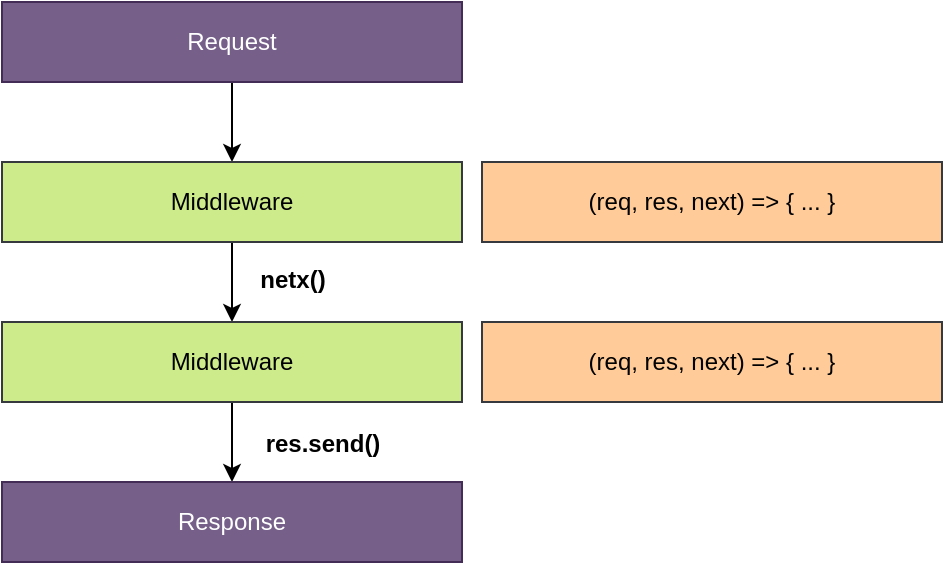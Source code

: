 <mxfile version="22.1.16" type="device">
  <diagram name="Page-1" id="BfcYwpHdAUteODETZYKs">
    <mxGraphModel dx="1084" dy="951" grid="1" gridSize="10" guides="1" tooltips="1" connect="1" arrows="1" fold="1" page="1" pageScale="1" pageWidth="850" pageHeight="1100" math="0" shadow="0">
      <root>
        <mxCell id="0" />
        <mxCell id="1" parent="0" />
        <mxCell id="XAtdTdfQDD7QZTjps_tC-5" style="edgeStyle=orthogonalEdgeStyle;rounded=0;orthogonalLoop=1;jettySize=auto;html=1;entryX=0.5;entryY=0;entryDx=0;entryDy=0;" edge="1" parent="1" source="XAtdTdfQDD7QZTjps_tC-1" target="XAtdTdfQDD7QZTjps_tC-2">
          <mxGeometry relative="1" as="geometry" />
        </mxCell>
        <mxCell id="XAtdTdfQDD7QZTjps_tC-1" value="Request" style="rounded=0;whiteSpace=wrap;html=1;fillColor=#76608a;fontColor=#ffffff;strokeColor=#432D57;" vertex="1" parent="1">
          <mxGeometry x="400" y="300" width="230" height="40" as="geometry" />
        </mxCell>
        <mxCell id="XAtdTdfQDD7QZTjps_tC-6" style="edgeStyle=orthogonalEdgeStyle;rounded=0;orthogonalLoop=1;jettySize=auto;html=1;entryX=0.5;entryY=0;entryDx=0;entryDy=0;" edge="1" parent="1" source="XAtdTdfQDD7QZTjps_tC-2" target="XAtdTdfQDD7QZTjps_tC-3">
          <mxGeometry relative="1" as="geometry" />
        </mxCell>
        <mxCell id="XAtdTdfQDD7QZTjps_tC-2" value="Middleware" style="rounded=0;whiteSpace=wrap;html=1;fillColor=#cdeb8b;strokeColor=#36393d;" vertex="1" parent="1">
          <mxGeometry x="400" y="380" width="230" height="40" as="geometry" />
        </mxCell>
        <mxCell id="XAtdTdfQDD7QZTjps_tC-7" style="edgeStyle=orthogonalEdgeStyle;rounded=0;orthogonalLoop=1;jettySize=auto;html=1;entryX=0.5;entryY=0;entryDx=0;entryDy=0;" edge="1" parent="1" source="XAtdTdfQDD7QZTjps_tC-3" target="XAtdTdfQDD7QZTjps_tC-4">
          <mxGeometry relative="1" as="geometry" />
        </mxCell>
        <mxCell id="XAtdTdfQDD7QZTjps_tC-3" value="Middleware" style="rounded=0;whiteSpace=wrap;html=1;fillColor=#cdeb8b;strokeColor=#36393d;" vertex="1" parent="1">
          <mxGeometry x="400" y="460" width="230" height="40" as="geometry" />
        </mxCell>
        <mxCell id="XAtdTdfQDD7QZTjps_tC-4" value="Response" style="rounded=0;whiteSpace=wrap;html=1;fillColor=#76608a;fontColor=#ffffff;strokeColor=#432D57;" vertex="1" parent="1">
          <mxGeometry x="400" y="540" width="230" height="40" as="geometry" />
        </mxCell>
        <mxCell id="XAtdTdfQDD7QZTjps_tC-8" value="netx()" style="text;html=1;align=center;verticalAlign=middle;resizable=0;points=[];autosize=1;strokeColor=none;fillColor=none;fontStyle=1;labelBackgroundColor=default;" vertex="1" parent="1">
          <mxGeometry x="515" y="424" width="60" height="30" as="geometry" />
        </mxCell>
        <mxCell id="XAtdTdfQDD7QZTjps_tC-9" value="res.send()" style="text;html=1;align=center;verticalAlign=middle;resizable=0;points=[];autosize=1;strokeColor=none;fillColor=none;fontStyle=1;labelBackgroundColor=default;" vertex="1" parent="1">
          <mxGeometry x="520" y="506" width="80" height="30" as="geometry" />
        </mxCell>
        <mxCell id="XAtdTdfQDD7QZTjps_tC-10" value="(req, res, next) =&amp;gt; { ... }" style="rounded=0;whiteSpace=wrap;html=1;fillColor=#ffcc99;strokeColor=#36393d;" vertex="1" parent="1">
          <mxGeometry x="640" y="380" width="230" height="40" as="geometry" />
        </mxCell>
        <mxCell id="XAtdTdfQDD7QZTjps_tC-12" value="(req, res, next) =&amp;gt; { ... }" style="rounded=0;whiteSpace=wrap;html=1;fillColor=#ffcc99;strokeColor=#36393d;" vertex="1" parent="1">
          <mxGeometry x="640" y="460" width="230" height="40" as="geometry" />
        </mxCell>
      </root>
    </mxGraphModel>
  </diagram>
</mxfile>

